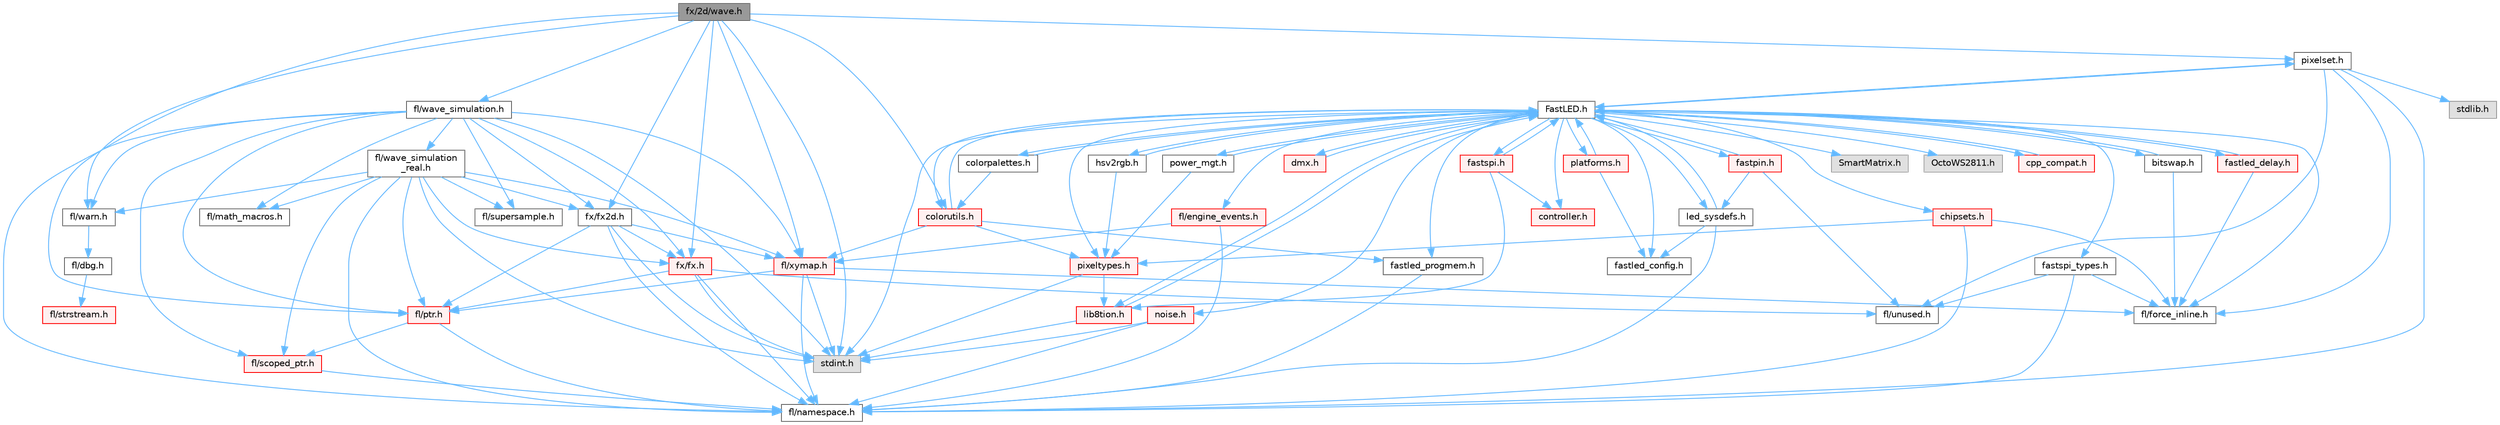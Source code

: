 digraph "fx/2d/wave.h"
{
 // INTERACTIVE_SVG=YES
 // LATEX_PDF_SIZE
  bgcolor="transparent";
  edge [fontname=Helvetica,fontsize=10,labelfontname=Helvetica,labelfontsize=10];
  node [fontname=Helvetica,fontsize=10,shape=box,height=0.2,width=0.4];
  Node1 [id="Node000001",label="fx/2d/wave.h",height=0.2,width=0.4,color="gray40", fillcolor="grey60", style="filled", fontcolor="black",tooltip=" "];
  Node1 -> Node2 [id="edge1_Node000001_Node000002",color="steelblue1",style="solid",tooltip=" "];
  Node2 [id="Node000002",label="stdint.h",height=0.2,width=0.4,color="grey60", fillcolor="#E0E0E0", style="filled",tooltip=" "];
  Node1 -> Node3 [id="edge2_Node000001_Node000003",color="steelblue1",style="solid",tooltip=" "];
  Node3 [id="Node000003",label="fl/warn.h",height=0.2,width=0.4,color="grey40", fillcolor="white", style="filled",URL="$de/d77/warn_8h.html",tooltip=" "];
  Node3 -> Node4 [id="edge3_Node000003_Node000004",color="steelblue1",style="solid",tooltip=" "];
  Node4 [id="Node000004",label="fl/dbg.h",height=0.2,width=0.4,color="grey40", fillcolor="white", style="filled",URL="$d6/d01/dbg_8h.html",tooltip=" "];
  Node4 -> Node5 [id="edge4_Node000004_Node000005",color="steelblue1",style="solid",tooltip=" "];
  Node5 [id="Node000005",label="fl/strstream.h",height=0.2,width=0.4,color="red", fillcolor="#FFF0F0", style="filled",URL="$d8/d00/strstream_8h.html",tooltip=" "];
  Node1 -> Node15 [id="edge5_Node000001_Node000015",color="steelblue1",style="solid",tooltip=" "];
  Node15 [id="Node000015",label="fl/ptr.h",height=0.2,width=0.4,color="red", fillcolor="#FFF0F0", style="filled",URL="$d7/df1/fl_2ptr_8h.html",tooltip=" "];
  Node15 -> Node8 [id="edge6_Node000015_Node000008",color="steelblue1",style="solid",tooltip=" "];
  Node8 [id="Node000008",label="fl/namespace.h",height=0.2,width=0.4,color="grey40", fillcolor="white", style="filled",URL="$df/d2a/namespace_8h.html",tooltip="Implements the FastLED namespace macros."];
  Node15 -> Node17 [id="edge7_Node000015_Node000017",color="steelblue1",style="solid",tooltip=" "];
  Node17 [id="Node000017",label="fl/scoped_ptr.h",height=0.2,width=0.4,color="red", fillcolor="#FFF0F0", style="filled",URL="$df/d28/fl_2scoped__ptr_8h.html",tooltip=" "];
  Node17 -> Node8 [id="edge8_Node000017_Node000008",color="steelblue1",style="solid",tooltip=" "];
  Node1 -> Node22 [id="edge9_Node000001_Node000022",color="steelblue1",style="solid",tooltip=" "];
  Node22 [id="Node000022",label="fl/wave_simulation.h",height=0.2,width=0.4,color="grey40", fillcolor="white", style="filled",URL="$dc/d36/wave__simulation_8h.html",tooltip=" "];
  Node22 -> Node2 [id="edge10_Node000022_Node000002",color="steelblue1",style="solid",tooltip=" "];
  Node22 -> Node21 [id="edge11_Node000022_Node000021",color="steelblue1",style="solid",tooltip=" "];
  Node21 [id="Node000021",label="fl/math_macros.h",height=0.2,width=0.4,color="grey40", fillcolor="white", style="filled",URL="$d0/d19/fl_2math__macros_8h.html",tooltip=" "];
  Node22 -> Node8 [id="edge12_Node000022_Node000008",color="steelblue1",style="solid",tooltip=" "];
  Node22 -> Node17 [id="edge13_Node000022_Node000017",color="steelblue1",style="solid",tooltip=" "];
  Node22 -> Node3 [id="edge14_Node000022_Node000003",color="steelblue1",style="solid",tooltip=" "];
  Node22 -> Node23 [id="edge15_Node000022_Node000023",color="steelblue1",style="solid",tooltip=" "];
  Node23 [id="Node000023",label="fl/wave_simulation\l_real.h",height=0.2,width=0.4,color="grey40", fillcolor="white", style="filled",URL="$dd/d8e/wave__simulation__real_8h.html",tooltip=" "];
  Node23 -> Node2 [id="edge16_Node000023_Node000002",color="steelblue1",style="solid",tooltip=" "];
  Node23 -> Node21 [id="edge17_Node000023_Node000021",color="steelblue1",style="solid",tooltip=" "];
  Node23 -> Node8 [id="edge18_Node000023_Node000008",color="steelblue1",style="solid",tooltip=" "];
  Node23 -> Node17 [id="edge19_Node000023_Node000017",color="steelblue1",style="solid",tooltip=" "];
  Node23 -> Node3 [id="edge20_Node000023_Node000003",color="steelblue1",style="solid",tooltip=" "];
  Node23 -> Node15 [id="edge21_Node000023_Node000015",color="steelblue1",style="solid",tooltip=" "];
  Node23 -> Node24 [id="edge22_Node000023_Node000024",color="steelblue1",style="solid",tooltip=" "];
  Node24 [id="Node000024",label="fl/supersample.h",height=0.2,width=0.4,color="grey40", fillcolor="white", style="filled",URL="$d2/dce/supersample_8h.html",tooltip=" "];
  Node23 -> Node25 [id="edge23_Node000023_Node000025",color="steelblue1",style="solid",tooltip=" "];
  Node25 [id="Node000025",label="fl/xymap.h",height=0.2,width=0.4,color="red", fillcolor="#FFF0F0", style="filled",URL="$d6/dc9/fl_2xymap_8h.html",tooltip=" "];
  Node25 -> Node2 [id="edge24_Node000025_Node000002",color="steelblue1",style="solid",tooltip=" "];
  Node25 -> Node11 [id="edge25_Node000025_Node000011",color="steelblue1",style="solid",tooltip=" "];
  Node11 [id="Node000011",label="fl/force_inline.h",height=0.2,width=0.4,color="grey40", fillcolor="white", style="filled",URL="$d8/d2d/fl_2force__inline_8h.html",tooltip=" "];
  Node25 -> Node8 [id="edge26_Node000025_Node000008",color="steelblue1",style="solid",tooltip=" "];
  Node25 -> Node15 [id="edge27_Node000025_Node000015",color="steelblue1",style="solid",tooltip=" "];
  Node23 -> Node29 [id="edge28_Node000023_Node000029",color="steelblue1",style="solid",tooltip=" "];
  Node29 [id="Node000029",label="fx/fx.h",height=0.2,width=0.4,color="red", fillcolor="#FFF0F0", style="filled",URL="$d2/d0c/fx_8h.html",tooltip=" "];
  Node29 -> Node2 [id="edge29_Node000029_Node000002",color="steelblue1",style="solid",tooltip=" "];
  Node29 -> Node8 [id="edge30_Node000029_Node000008",color="steelblue1",style="solid",tooltip=" "];
  Node29 -> Node15 [id="edge31_Node000029_Node000015",color="steelblue1",style="solid",tooltip=" "];
  Node29 -> Node32 [id="edge32_Node000029_Node000032",color="steelblue1",style="solid",tooltip=" "];
  Node32 [id="Node000032",label="fl/unused.h",height=0.2,width=0.4,color="grey40", fillcolor="white", style="filled",URL="$d8/d4b/unused_8h.html",tooltip=" "];
  Node23 -> Node33 [id="edge33_Node000023_Node000033",color="steelblue1",style="solid",tooltip=" "];
  Node33 [id="Node000033",label="fx/fx2d.h",height=0.2,width=0.4,color="grey40", fillcolor="white", style="filled",URL="$d9/d43/fx2d_8h.html",tooltip=" "];
  Node33 -> Node2 [id="edge34_Node000033_Node000002",color="steelblue1",style="solid",tooltip=" "];
  Node33 -> Node25 [id="edge35_Node000033_Node000025",color="steelblue1",style="solid",tooltip=" "];
  Node33 -> Node8 [id="edge36_Node000033_Node000008",color="steelblue1",style="solid",tooltip=" "];
  Node33 -> Node29 [id="edge37_Node000033_Node000029",color="steelblue1",style="solid",tooltip=" "];
  Node33 -> Node15 [id="edge38_Node000033_Node000015",color="steelblue1",style="solid",tooltip=" "];
  Node22 -> Node15 [id="edge39_Node000022_Node000015",color="steelblue1",style="solid",tooltip=" "];
  Node22 -> Node24 [id="edge40_Node000022_Node000024",color="steelblue1",style="solid",tooltip=" "];
  Node22 -> Node25 [id="edge41_Node000022_Node000025",color="steelblue1",style="solid",tooltip=" "];
  Node22 -> Node29 [id="edge42_Node000022_Node000029",color="steelblue1",style="solid",tooltip=" "];
  Node22 -> Node33 [id="edge43_Node000022_Node000033",color="steelblue1",style="solid",tooltip=" "];
  Node1 -> Node25 [id="edge44_Node000001_Node000025",color="steelblue1",style="solid",tooltip=" "];
  Node1 -> Node29 [id="edge45_Node000001_Node000029",color="steelblue1",style="solid",tooltip=" "];
  Node1 -> Node33 [id="edge46_Node000001_Node000033",color="steelblue1",style="solid",tooltip=" "];
  Node1 -> Node34 [id="edge47_Node000001_Node000034",color="steelblue1",style="solid",tooltip=" "];
  Node34 [id="Node000034",label="pixelset.h",height=0.2,width=0.4,color="grey40", fillcolor="white", style="filled",URL="$d4/d46/pixelset_8h.html",tooltip="Declares classes for managing logical groups of LEDs."];
  Node34 -> Node35 [id="edge48_Node000034_Node000035",color="steelblue1",style="solid",tooltip=" "];
  Node35 [id="Node000035",label="FastLED.h",height=0.2,width=0.4,color="grey40", fillcolor="white", style="filled",URL="$db/d97/_fast_l_e_d_8h.html",tooltip="central include file for FastLED, defines the CFastLED class/object"];
  Node35 -> Node2 [id="edge49_Node000035_Node000002",color="steelblue1",style="solid",tooltip=" "];
  Node35 -> Node36 [id="edge50_Node000035_Node000036",color="steelblue1",style="solid",tooltip=" "];
  Node36 [id="Node000036",label="SmartMatrix.h",height=0.2,width=0.4,color="grey60", fillcolor="#E0E0E0", style="filled",tooltip=" "];
  Node35 -> Node37 [id="edge51_Node000035_Node000037",color="steelblue1",style="solid",tooltip=" "];
  Node37 [id="Node000037",label="OctoWS2811.h",height=0.2,width=0.4,color="grey60", fillcolor="#E0E0E0", style="filled",tooltip=" "];
  Node35 -> Node11 [id="edge52_Node000035_Node000011",color="steelblue1",style="solid",tooltip=" "];
  Node35 -> Node38 [id="edge53_Node000035_Node000038",color="steelblue1",style="solid",tooltip=" "];
  Node38 [id="Node000038",label="cpp_compat.h",height=0.2,width=0.4,color="red", fillcolor="#FFF0F0", style="filled",URL="$d9/d13/cpp__compat_8h.html",tooltip="Compatibility functions based on C++ version."];
  Node38 -> Node35 [id="edge54_Node000038_Node000035",color="steelblue1",style="solid",tooltip=" "];
  Node35 -> Node40 [id="edge55_Node000035_Node000040",color="steelblue1",style="solid",tooltip=" "];
  Node40 [id="Node000040",label="fastled_config.h",height=0.2,width=0.4,color="grey40", fillcolor="white", style="filled",URL="$d5/d11/fastled__config_8h.html",tooltip="Contains definitions that can be used to configure FastLED at compile time."];
  Node35 -> Node41 [id="edge56_Node000035_Node000041",color="steelblue1",style="solid",tooltip=" "];
  Node41 [id="Node000041",label="led_sysdefs.h",height=0.2,width=0.4,color="grey40", fillcolor="white", style="filled",URL="$d9/d3e/led__sysdefs_8h.html",tooltip="Determines which platform system definitions to include."];
  Node41 -> Node35 [id="edge57_Node000041_Node000035",color="steelblue1",style="solid",tooltip=" "];
  Node41 -> Node40 [id="edge58_Node000041_Node000040",color="steelblue1",style="solid",tooltip=" "];
  Node41 -> Node8 [id="edge59_Node000041_Node000008",color="steelblue1",style="solid",tooltip=" "];
  Node35 -> Node42 [id="edge60_Node000035_Node000042",color="steelblue1",style="solid",tooltip=" "];
  Node42 [id="Node000042",label="fastled_delay.h",height=0.2,width=0.4,color="red", fillcolor="#FFF0F0", style="filled",URL="$d0/da8/fastled__delay_8h.html",tooltip="Utility functions and classes for managing delay cycles."];
  Node42 -> Node35 [id="edge61_Node000042_Node000035",color="steelblue1",style="solid",tooltip=" "];
  Node42 -> Node11 [id="edge62_Node000042_Node000011",color="steelblue1",style="solid",tooltip=" "];
  Node35 -> Node44 [id="edge63_Node000035_Node000044",color="steelblue1",style="solid",tooltip=" "];
  Node44 [id="Node000044",label="bitswap.h",height=0.2,width=0.4,color="grey40", fillcolor="white", style="filled",URL="$de/ded/bitswap_8h.html",tooltip="Functions for doing a rotation of bits/bytes used by parallel output."];
  Node44 -> Node35 [id="edge64_Node000044_Node000035",color="steelblue1",style="solid",tooltip=" "];
  Node44 -> Node11 [id="edge65_Node000044_Node000011",color="steelblue1",style="solid",tooltip=" "];
  Node35 -> Node45 [id="edge66_Node000035_Node000045",color="steelblue1",style="solid",tooltip=" "];
  Node45 [id="Node000045",label="controller.h",height=0.2,width=0.4,color="red", fillcolor="#FFF0F0", style="filled",URL="$d2/dd9/controller_8h.html",tooltip="deprecated: base definitions used by led controllers for writing out led data"];
  Node35 -> Node71 [id="edge67_Node000035_Node000071",color="steelblue1",style="solid",tooltip=" "];
  Node71 [id="Node000071",label="fastpin.h",height=0.2,width=0.4,color="red", fillcolor="#FFF0F0", style="filled",URL="$db/d65/fastpin_8h.html",tooltip="Class base definitions for defining fast pin access."];
  Node71 -> Node35 [id="edge68_Node000071_Node000035",color="steelblue1",style="solid",tooltip=" "];
  Node71 -> Node41 [id="edge69_Node000071_Node000041",color="steelblue1",style="solid",tooltip=" "];
  Node71 -> Node32 [id="edge70_Node000071_Node000032",color="steelblue1",style="solid",tooltip=" "];
  Node35 -> Node72 [id="edge71_Node000035_Node000072",color="steelblue1",style="solid",tooltip=" "];
  Node72 [id="Node000072",label="fastspi_types.h",height=0.2,width=0.4,color="grey40", fillcolor="white", style="filled",URL="$d2/ddb/fastspi__types_8h.html",tooltip="Data types and constants used by SPI interfaces."];
  Node72 -> Node11 [id="edge72_Node000072_Node000011",color="steelblue1",style="solid",tooltip=" "];
  Node72 -> Node8 [id="edge73_Node000072_Node000008",color="steelblue1",style="solid",tooltip=" "];
  Node72 -> Node32 [id="edge74_Node000072_Node000032",color="steelblue1",style="solid",tooltip=" "];
  Node35 -> Node73 [id="edge75_Node000035_Node000073",color="steelblue1",style="solid",tooltip=" "];
  Node73 [id="Node000073",label="dmx.h",height=0.2,width=0.4,color="red", fillcolor="#FFF0F0", style="filled",URL="$d3/de1/dmx_8h.html",tooltip="Defines the DMX512-based LED controllers."];
  Node73 -> Node35 [id="edge76_Node000073_Node000035",color="steelblue1",style="solid",tooltip=" "];
  Node35 -> Node76 [id="edge77_Node000035_Node000076",color="steelblue1",style="solid",tooltip=" "];
  Node76 [id="Node000076",label="platforms.h",height=0.2,width=0.4,color="red", fillcolor="#FFF0F0", style="filled",URL="$da/dc9/platforms_8h.html",tooltip="Determines which platforms headers to include."];
  Node76 -> Node35 [id="edge78_Node000076_Node000035",color="steelblue1",style="solid",tooltip=" "];
  Node76 -> Node40 [id="edge79_Node000076_Node000040",color="steelblue1",style="solid",tooltip=" "];
  Node35 -> Node78 [id="edge80_Node000035_Node000078",color="steelblue1",style="solid",tooltip=" "];
  Node78 [id="Node000078",label="fastled_progmem.h",height=0.2,width=0.4,color="grey40", fillcolor="white", style="filled",URL="$df/dab/fastled__progmem_8h.html",tooltip="Wrapper definitions to allow seamless use of PROGMEM in environments that have it."];
  Node78 -> Node8 [id="edge81_Node000078_Node000008",color="steelblue1",style="solid",tooltip=" "];
  Node35 -> Node48 [id="edge82_Node000035_Node000048",color="steelblue1",style="solid",tooltip=" "];
  Node48 [id="Node000048",label="lib8tion.h",height=0.2,width=0.4,color="red", fillcolor="#FFF0F0", style="filled",URL="$df/da5/lib8tion_8h.html",tooltip="Fast, efficient 8-bit math functions specifically designed for high-performance LED programming."];
  Node48 -> Node35 [id="edge83_Node000048_Node000035",color="steelblue1",style="solid",tooltip=" "];
  Node48 -> Node2 [id="edge84_Node000048_Node000002",color="steelblue1",style="solid",tooltip=" "];
  Node35 -> Node47 [id="edge85_Node000035_Node000047",color="steelblue1",style="solid",tooltip=" "];
  Node47 [id="Node000047",label="pixeltypes.h",height=0.2,width=0.4,color="red", fillcolor="#FFF0F0", style="filled",URL="$d2/dba/pixeltypes_8h.html",tooltip="Includes defintions for RGB and HSV pixels."];
  Node47 -> Node2 [id="edge86_Node000047_Node000002",color="steelblue1",style="solid",tooltip=" "];
  Node47 -> Node48 [id="edge87_Node000047_Node000048",color="steelblue1",style="solid",tooltip=" "];
  Node35 -> Node79 [id="edge88_Node000035_Node000079",color="steelblue1",style="solid",tooltip=" "];
  Node79 [id="Node000079",label="hsv2rgb.h",height=0.2,width=0.4,color="grey40", fillcolor="white", style="filled",URL="$de/d9a/hsv2rgb_8h.html",tooltip="Functions to convert from the HSV colorspace to the RGB colorspace."];
  Node79 -> Node35 [id="edge89_Node000079_Node000035",color="steelblue1",style="solid",tooltip=" "];
  Node79 -> Node47 [id="edge90_Node000079_Node000047",color="steelblue1",style="solid",tooltip=" "];
  Node35 -> Node80 [id="edge91_Node000035_Node000080",color="steelblue1",style="solid",tooltip=" "];
  Node80 [id="Node000080",label="colorutils.h",height=0.2,width=0.4,color="red", fillcolor="#FFF0F0", style="filled",URL="$d1/dfb/colorutils_8h.html",tooltip="Utility functions for color fill, palettes, blending, and more."];
  Node80 -> Node35 [id="edge92_Node000080_Node000035",color="steelblue1",style="solid",tooltip=" "];
  Node80 -> Node47 [id="edge93_Node000080_Node000047",color="steelblue1",style="solid",tooltip=" "];
  Node80 -> Node78 [id="edge94_Node000080_Node000078",color="steelblue1",style="solid",tooltip=" "];
  Node80 -> Node25 [id="edge95_Node000080_Node000025",color="steelblue1",style="solid",tooltip=" "];
  Node35 -> Node34 [id="edge96_Node000035_Node000034",color="steelblue1",style="solid",tooltip=" "];
  Node35 -> Node82 [id="edge97_Node000035_Node000082",color="steelblue1",style="solid",tooltip=" "];
  Node82 [id="Node000082",label="colorpalettes.h",height=0.2,width=0.4,color="grey40", fillcolor="white", style="filled",URL="$dc/dcc/colorpalettes_8h.html",tooltip="Declarations for the predefined color palettes supplied by FastLED."];
  Node82 -> Node35 [id="edge98_Node000082_Node000035",color="steelblue1",style="solid",tooltip=" "];
  Node82 -> Node80 [id="edge99_Node000082_Node000080",color="steelblue1",style="solid",tooltip=" "];
  Node35 -> Node83 [id="edge100_Node000035_Node000083",color="steelblue1",style="solid",tooltip=" "];
  Node83 [id="Node000083",label="noise.h",height=0.2,width=0.4,color="red", fillcolor="#FFF0F0", style="filled",URL="$d1/d31/noise_8h.html",tooltip="Functions to generate and fill arrays with noise."];
  Node83 -> Node2 [id="edge101_Node000083_Node000002",color="steelblue1",style="solid",tooltip=" "];
  Node83 -> Node8 [id="edge102_Node000083_Node000008",color="steelblue1",style="solid",tooltip=" "];
  Node35 -> Node84 [id="edge103_Node000035_Node000084",color="steelblue1",style="solid",tooltip=" "];
  Node84 [id="Node000084",label="power_mgt.h",height=0.2,width=0.4,color="grey40", fillcolor="white", style="filled",URL="$dc/d5b/power__mgt_8h.html",tooltip="Functions to limit the power used by FastLED."];
  Node84 -> Node35 [id="edge104_Node000084_Node000035",color="steelblue1",style="solid",tooltip=" "];
  Node84 -> Node47 [id="edge105_Node000084_Node000047",color="steelblue1",style="solid",tooltip=" "];
  Node35 -> Node85 [id="edge106_Node000035_Node000085",color="steelblue1",style="solid",tooltip=" "];
  Node85 [id="Node000085",label="fastspi.h",height=0.2,width=0.4,color="red", fillcolor="#FFF0F0", style="filled",URL="$d6/ddc/fastspi_8h.html",tooltip="Serial peripheral interface (SPI) definitions per platform."];
  Node85 -> Node35 [id="edge107_Node000085_Node000035",color="steelblue1",style="solid",tooltip=" "];
  Node85 -> Node45 [id="edge108_Node000085_Node000045",color="steelblue1",style="solid",tooltip=" "];
  Node85 -> Node48 [id="edge109_Node000085_Node000048",color="steelblue1",style="solid",tooltip=" "];
  Node35 -> Node87 [id="edge110_Node000035_Node000087",color="steelblue1",style="solid",tooltip=" "];
  Node87 [id="Node000087",label="chipsets.h",height=0.2,width=0.4,color="red", fillcolor="#FFF0F0", style="filled",URL="$db/d66/chipsets_8h.html",tooltip="Contains the bulk of the definitions for the various LED chipsets supported."];
  Node87 -> Node47 [id="edge111_Node000087_Node000047",color="steelblue1",style="solid",tooltip=" "];
  Node87 -> Node11 [id="edge112_Node000087_Node000011",color="steelblue1",style="solid",tooltip=" "];
  Node87 -> Node8 [id="edge113_Node000087_Node000008",color="steelblue1",style="solid",tooltip=" "];
  Node35 -> Node64 [id="edge114_Node000035_Node000064",color="steelblue1",style="solid",tooltip=" "];
  Node64 [id="Node000064",label="fl/engine_events.h",height=0.2,width=0.4,color="red", fillcolor="#FFF0F0", style="filled",URL="$dc/dd9/fl_2engine__events_8h.html",tooltip=" "];
  Node64 -> Node25 [id="edge115_Node000064_Node000025",color="steelblue1",style="solid",tooltip=" "];
  Node64 -> Node8 [id="edge116_Node000064_Node000008",color="steelblue1",style="solid",tooltip=" "];
  Node34 -> Node11 [id="edge117_Node000034_Node000011",color="steelblue1",style="solid",tooltip=" "];
  Node34 -> Node32 [id="edge118_Node000034_Node000032",color="steelblue1",style="solid",tooltip=" "];
  Node34 -> Node88 [id="edge119_Node000034_Node000088",color="steelblue1",style="solid",tooltip=" "];
  Node88 [id="Node000088",label="stdlib.h",height=0.2,width=0.4,color="grey60", fillcolor="#E0E0E0", style="filled",tooltip=" "];
  Node34 -> Node8 [id="edge120_Node000034_Node000008",color="steelblue1",style="solid",tooltip=" "];
  Node1 -> Node80 [id="edge121_Node000001_Node000080",color="steelblue1",style="solid",tooltip=" "];
}
